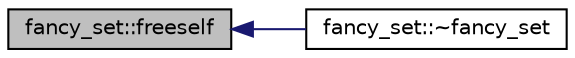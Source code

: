 digraph "fancy_set::freeself"
{
  edge [fontname="Helvetica",fontsize="10",labelfontname="Helvetica",labelfontsize="10"];
  node [fontname="Helvetica",fontsize="10",shape=record];
  rankdir="LR";
  Node53 [label="fancy_set::freeself",height=0.2,width=0.4,color="black", fillcolor="grey75", style="filled", fontcolor="black"];
  Node53 -> Node54 [dir="back",color="midnightblue",fontsize="10",style="solid",fontname="Helvetica"];
  Node54 [label="fancy_set::~fancy_set",height=0.2,width=0.4,color="black", fillcolor="white", style="filled",URL="$d5/da4/classfancy__set.html#a9ed093ccc0c2a48d66d2ee80ade0122a"];
}
